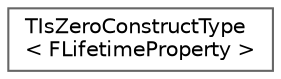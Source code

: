 digraph "Graphical Class Hierarchy"
{
 // INTERACTIVE_SVG=YES
 // LATEX_PDF_SIZE
  bgcolor="transparent";
  edge [fontname=Helvetica,fontsize=10,labelfontname=Helvetica,labelfontsize=10];
  node [fontname=Helvetica,fontsize=10,shape=box,height=0.2,width=0.4];
  rankdir="LR";
  Node0 [id="Node000000",label="TIsZeroConstructType\l\< FLifetimeProperty \>",height=0.2,width=0.4,color="grey40", fillcolor="white", style="filled",URL="$d0/de4/structTIsZeroConstructType_3_01FLifetimeProperty_01_4.html",tooltip=" "];
}
